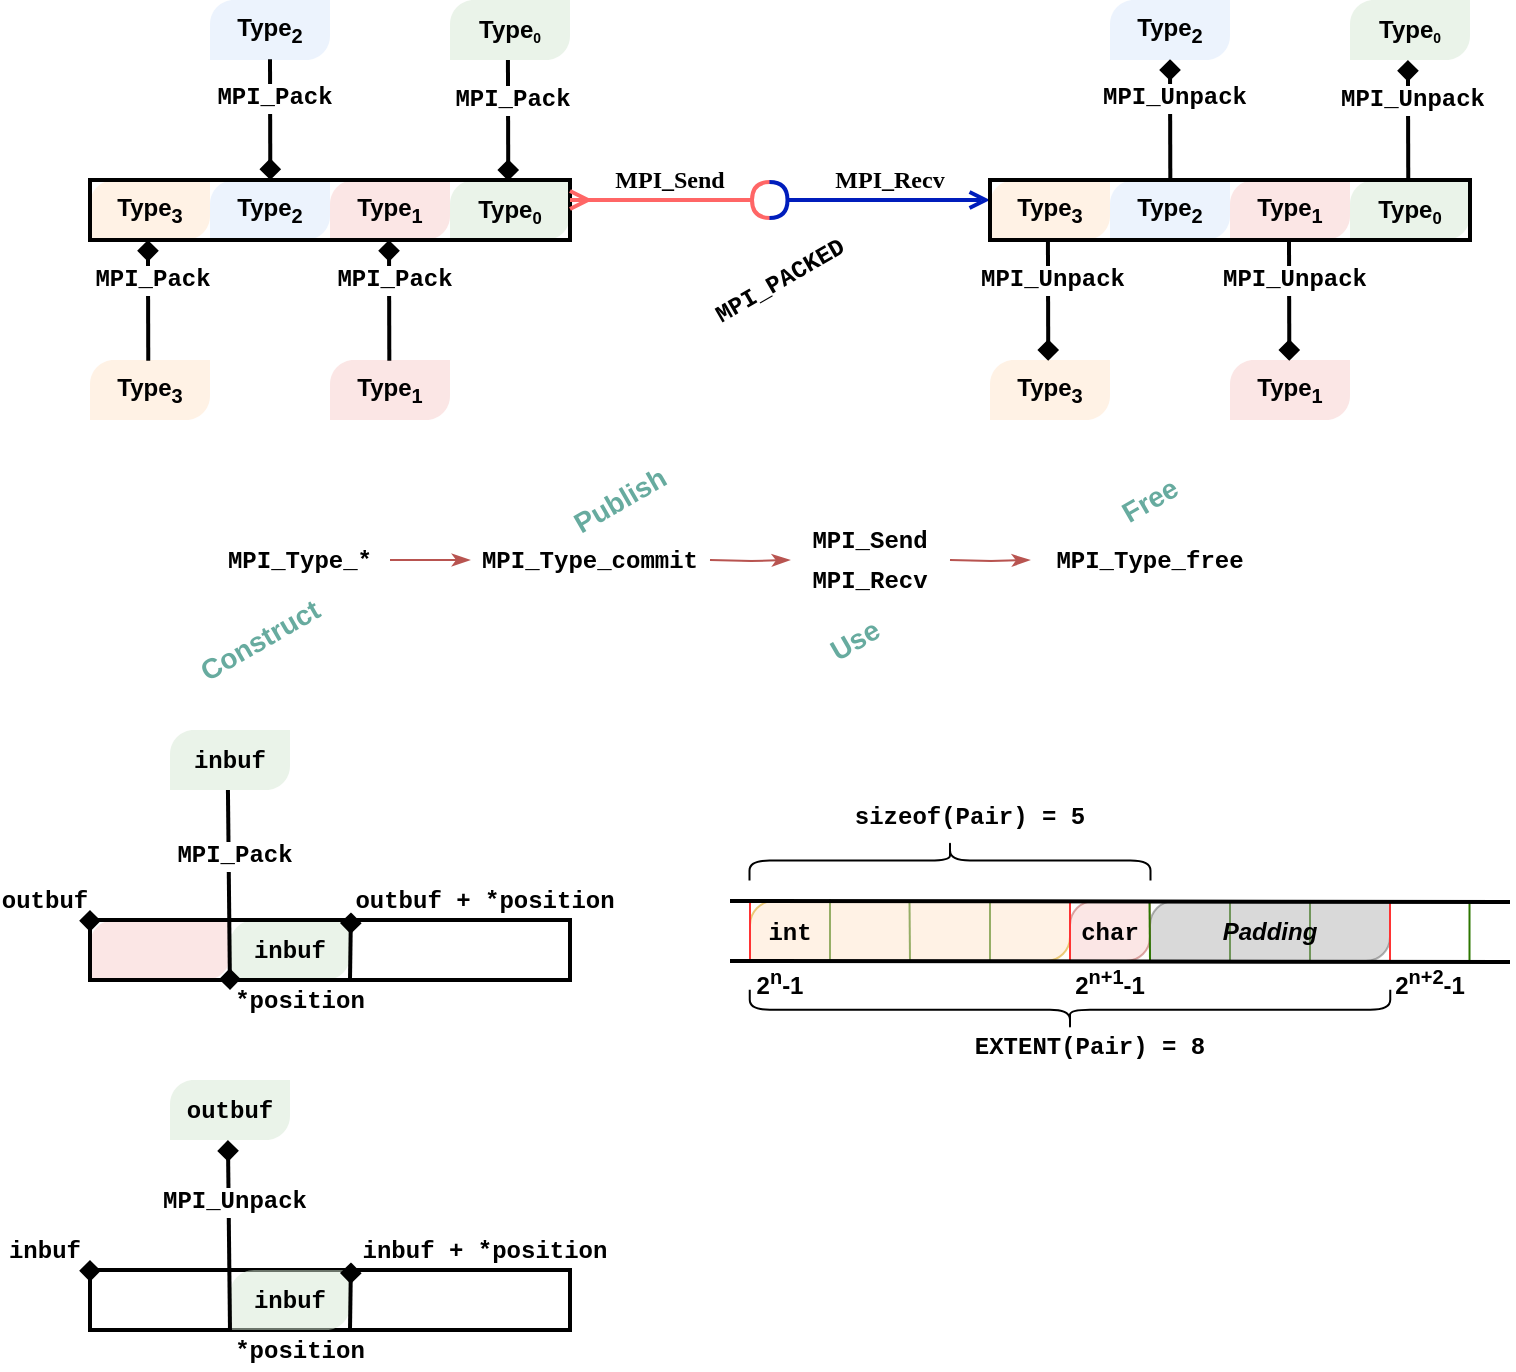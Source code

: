 <mxfile version="13.10.4" type="github">
  <diagram id="gjByRE1EfE37MnG4Hlq-" name="derived datatypes">
    <mxGraphModel dx="543" dy="306" grid="1" gridSize="10" guides="1" tooltips="1" connect="1" arrows="1" fold="1" page="1" pageScale="1" pageWidth="850" pageHeight="1100" math="0" shadow="0">
      <root>
        <mxCell id="NAqijjQ5elvdxjjpEKF7-0" />
        <mxCell id="NAqijjQ5elvdxjjpEKF7-1" parent="NAqijjQ5elvdxjjpEKF7-0" />
        <mxCell id="-HOwmCufBXUvdhxubA4n-8" value="" style="endArrow=none;html=1;strokeColor=#2D7600;fillColor=#60a917;" edge="1" parent="NAqijjQ5elvdxjjpEKF7-1">
          <mxGeometry width="50" height="50" relative="1" as="geometry">
            <mxPoint x="690" y="480.5" as="sourcePoint" />
            <mxPoint x="690" y="510.5" as="targetPoint" />
          </mxGeometry>
        </mxCell>
        <mxCell id="-HOwmCufBXUvdhxubA4n-28" value="" style="endArrow=none;html=1;strokeColor=#2D7600;fillColor=#60a917;" edge="1" parent="NAqijjQ5elvdxjjpEKF7-1">
          <mxGeometry width="50" height="50" relative="1" as="geometry">
            <mxPoint x="650" y="480.5" as="sourcePoint" />
            <mxPoint x="650" y="510.5" as="targetPoint" />
          </mxGeometry>
        </mxCell>
        <mxCell id="-HOwmCufBXUvdhxubA4n-29" value="" style="verticalLabelPosition=bottom;verticalAlign=top;html=1;shape=mxgraph.basic.diag_round_rect;dx=6;shadow=0;opacity=50;fontFamily=Helvetica;strokeColor=#666666;fontColor=#333333;fillColor=#B3B3B3;" vertex="1" parent="NAqijjQ5elvdxjjpEKF7-1">
          <mxGeometry x="610" y="480.5" width="120" height="30" as="geometry" />
        </mxCell>
        <mxCell id="-HOwmCufBXUvdhxubA4n-3" value="" style="endArrow=none;html=1;strokeColor=#2D7600;fillColor=#60a917;" edge="1" parent="NAqijjQ5elvdxjjpEKF7-1">
          <mxGeometry width="50" height="50" relative="1" as="geometry">
            <mxPoint x="530" y="480.5" as="sourcePoint" />
            <mxPoint x="530" y="510.5" as="targetPoint" />
          </mxGeometry>
        </mxCell>
        <mxCell id="-HOwmCufBXUvdhxubA4n-4" value="" style="endArrow=none;html=1;strokeColor=#2D7600;fillColor=#60a917;" edge="1" parent="NAqijjQ5elvdxjjpEKF7-1">
          <mxGeometry width="50" height="50" relative="1" as="geometry">
            <mxPoint x="489.75" y="480.5" as="sourcePoint" />
            <mxPoint x="490" y="510.5" as="targetPoint" />
          </mxGeometry>
        </mxCell>
        <mxCell id="-HOwmCufBXUvdhxubA4n-5" value="" style="endArrow=none;html=1;strokeColor=#2D7600;fillColor=#60a917;" edge="1" parent="NAqijjQ5elvdxjjpEKF7-1">
          <mxGeometry width="50" height="50" relative="1" as="geometry">
            <mxPoint x="450" y="479.7" as="sourcePoint" />
            <mxPoint x="450" y="511.5" as="targetPoint" />
          </mxGeometry>
        </mxCell>
        <mxCell id="-HOwmCufBXUvdhxubA4n-17" value="" style="verticalLabelPosition=bottom;verticalAlign=top;html=1;shape=mxgraph.basic.diag_round_rect;dx=6;shadow=0;fillColor=#f8cecc;opacity=50;fontFamily=Helvetica;strokeColor=#b85450;" vertex="1" parent="NAqijjQ5elvdxjjpEKF7-1">
          <mxGeometry x="570" y="480.5" width="40" height="30" as="geometry" />
        </mxCell>
        <mxCell id="-HOwmCufBXUvdhxubA4n-16" value="" style="verticalLabelPosition=bottom;verticalAlign=top;html=1;shape=mxgraph.basic.diag_round_rect;dx=6;shadow=0;fillColor=#ffe6cc;opacity=50;fontFamily=Helvetica;strokeColor=#d79b00;" vertex="1" parent="NAqijjQ5elvdxjjpEKF7-1">
          <mxGeometry x="410" y="480.5" width="160" height="30" as="geometry" />
        </mxCell>
        <mxCell id="Xs97He_0VqaD7Sggwqv4-59" value="" style="rounded=0;whiteSpace=wrap;html=1;strokeWidth=2;fillColor=none;" parent="NAqijjQ5elvdxjjpEKF7-1" vertex="1">
          <mxGeometry x="80" y="665" width="240" height="30" as="geometry" />
        </mxCell>
        <mxCell id="Xs97He_0VqaD7Sggwqv4-31" value="" style="verticalLabelPosition=bottom;verticalAlign=top;html=1;shape=mxgraph.basic.diag_round_rect;dx=6;shadow=0;fillColor=#d5e8d4;opacity=50;fontFamily=Helvetica;strokeColor=none;" parent="NAqijjQ5elvdxjjpEKF7-1" vertex="1">
          <mxGeometry x="120" y="395" width="60" height="30" as="geometry" />
        </mxCell>
        <mxCell id="NxpEf4nczRuJSQAmUXDb-0" value="" style="verticalLabelPosition=bottom;verticalAlign=top;html=1;shape=mxgraph.basic.diag_round_rect;dx=6;shadow=0;fillColor=#FFE6CC;opacity=50;fontFamily=Helvetica;strokeColor=none;" parent="NAqijjQ5elvdxjjpEKF7-1" vertex="1">
          <mxGeometry x="80" y="120" width="60" height="30" as="geometry" />
        </mxCell>
        <mxCell id="NxpEf4nczRuJSQAmUXDb-1" value="&lt;b&gt;Type&lt;sub&gt;3&lt;/sub&gt;&lt;/b&gt;" style="text;html=1;strokeColor=none;fillColor=none;align=center;verticalAlign=middle;whiteSpace=wrap;rounded=0;opacity=30;" parent="NAqijjQ5elvdxjjpEKF7-1" vertex="1">
          <mxGeometry x="90" y="125" width="40" height="20" as="geometry" />
        </mxCell>
        <mxCell id="NxpEf4nczRuJSQAmUXDb-2" value="&lt;font face=&quot;Courier New&quot; size=&quot;1&quot;&gt;&lt;b style=&quot;font-size: 12px&quot;&gt;MPI_PACKED&lt;/b&gt;&lt;/font&gt;" style="text;html=1;strokeColor=none;fillColor=none;align=center;verticalAlign=middle;whiteSpace=wrap;rounded=0;opacity=30;rotation=-30;" parent="NAqijjQ5elvdxjjpEKF7-1" vertex="1">
          <mxGeometry x="365" y="160" width="120" height="20" as="geometry" />
        </mxCell>
        <mxCell id="NxpEf4nczRuJSQAmUXDb-7" value="" style="verticalLabelPosition=bottom;verticalAlign=top;html=1;shape=mxgraph.basic.diag_round_rect;dx=6;shadow=0;fillColor=#dae8fc;opacity=50;fontFamily=Helvetica;strokeColor=none;" parent="NAqijjQ5elvdxjjpEKF7-1" vertex="1">
          <mxGeometry x="140" y="120" width="60" height="30" as="geometry" />
        </mxCell>
        <mxCell id="NxpEf4nczRuJSQAmUXDb-8" value="&lt;b&gt;Type&lt;sub&gt;2&lt;/sub&gt;&lt;/b&gt;" style="text;html=1;strokeColor=none;fillColor=none;align=center;verticalAlign=middle;whiteSpace=wrap;rounded=0;opacity=30;" parent="NAqijjQ5elvdxjjpEKF7-1" vertex="1">
          <mxGeometry x="150" y="125" width="40" height="20" as="geometry" />
        </mxCell>
        <mxCell id="NxpEf4nczRuJSQAmUXDb-10" value="" style="verticalLabelPosition=bottom;verticalAlign=top;html=1;shape=mxgraph.basic.diag_round_rect;dx=6;shadow=0;fillColor=#f8cecc;opacity=50;fontFamily=Helvetica;strokeColor=none;" parent="NAqijjQ5elvdxjjpEKF7-1" vertex="1">
          <mxGeometry x="200" y="120" width="60" height="30" as="geometry" />
        </mxCell>
        <mxCell id="NxpEf4nczRuJSQAmUXDb-11" value="&lt;b&gt;Type&lt;sub&gt;1&lt;/sub&gt;&lt;/b&gt;" style="text;html=1;strokeColor=none;fillColor=none;align=center;verticalAlign=middle;whiteSpace=wrap;rounded=0;opacity=30;" parent="NAqijjQ5elvdxjjpEKF7-1" vertex="1">
          <mxGeometry x="210" y="125" width="40" height="20" as="geometry" />
        </mxCell>
        <mxCell id="NxpEf4nczRuJSQAmUXDb-12" value="" style="verticalLabelPosition=bottom;verticalAlign=top;html=1;shape=mxgraph.basic.diag_round_rect;dx=6;shadow=0;fillColor=#d5e8d4;opacity=50;fontFamily=Helvetica;strokeColor=none;" parent="NAqijjQ5elvdxjjpEKF7-1" vertex="1">
          <mxGeometry x="260" y="120" width="60" height="30" as="geometry" />
        </mxCell>
        <mxCell id="NxpEf4nczRuJSQAmUXDb-13" value="&lt;b&gt;Type&lt;span style=&quot;font-size: 10px&quot;&gt;&lt;sub&gt;0&lt;/sub&gt;&lt;/span&gt;&lt;/b&gt;" style="text;html=1;strokeColor=none;fillColor=none;align=center;verticalAlign=middle;whiteSpace=wrap;rounded=0;opacity=30;" parent="NAqijjQ5elvdxjjpEKF7-1" vertex="1">
          <mxGeometry x="270" y="125" width="40" height="20" as="geometry" />
        </mxCell>
        <mxCell id="NxpEf4nczRuJSQAmUXDb-14" value="" style="rounded=0;whiteSpace=wrap;html=1;strokeWidth=2;fillColor=none;" parent="NAqijjQ5elvdxjjpEKF7-1" vertex="1">
          <mxGeometry x="80" y="120" width="240" height="30" as="geometry" />
        </mxCell>
        <mxCell id="Q3RBACHrQiSrKgZn6o-M-2" value="&lt;font face=&quot;Fira Code&quot; data-font-src=&quot;https://fonts.googleapis.com/css?family=Fira+Code&quot;&gt;&lt;b&gt;MPI_Send&lt;/b&gt;&lt;/font&gt;" style="text;html=1;strokeColor=none;fillColor=none;align=center;verticalAlign=middle;whiteSpace=wrap;rounded=0;shadow=0;fontFamily=Helvetica;opacity=50;" parent="NAqijjQ5elvdxjjpEKF7-1" vertex="1">
          <mxGeometry x="350" y="110" width="40" height="20" as="geometry" />
        </mxCell>
        <mxCell id="Q3RBACHrQiSrKgZn6o-M-3" value="&lt;font face=&quot;Fira Code&quot; data-font-src=&quot;https://fonts.googleapis.com/css?family=Fira+Code&quot;&gt;&lt;b&gt;MPI_Recv&lt;/b&gt;&lt;/font&gt;" style="text;html=1;strokeColor=none;fillColor=none;align=center;verticalAlign=middle;whiteSpace=wrap;rounded=0;shadow=0;fontFamily=Helvetica;opacity=50;" parent="NAqijjQ5elvdxjjpEKF7-1" vertex="1">
          <mxGeometry x="460" y="110" width="40" height="20" as="geometry" />
        </mxCell>
        <mxCell id="Q3RBACHrQiSrKgZn6o-M-4" value="" style="endArrow=halfCircle;html=1;strokeWidth=2;startArrow=ERmany;startFill=0;endFill=0;fillColor=#f8cecc;strokeColor=#FF6666;" parent="NAqijjQ5elvdxjjpEKF7-1" edge="1">
          <mxGeometry width="50" height="50" relative="1" as="geometry">
            <mxPoint x="320" y="130" as="sourcePoint" />
            <mxPoint x="420" y="130" as="targetPoint" />
          </mxGeometry>
        </mxCell>
        <mxCell id="Q3RBACHrQiSrKgZn6o-M-5" value="" style="endArrow=open;html=1;strokeWidth=2;startArrow=halfCircle;startFill=0;endFill=0;strokeColor=#001DBC;" parent="NAqijjQ5elvdxjjpEKF7-1" edge="1">
          <mxGeometry width="50" height="50" relative="1" as="geometry">
            <mxPoint x="419.75" y="130" as="sourcePoint" />
            <mxPoint x="530" y="130" as="targetPoint" />
          </mxGeometry>
        </mxCell>
        <mxCell id="iE9Ra6EDaUZnnQYUuiCz-23" value="" style="verticalLabelPosition=bottom;verticalAlign=top;html=1;shape=mxgraph.basic.diag_round_rect;dx=6;shadow=0;fillColor=#FFE6CC;opacity=50;fontFamily=Helvetica;strokeColor=none;" parent="NAqijjQ5elvdxjjpEKF7-1" vertex="1">
          <mxGeometry x="80" y="210" width="60" height="30" as="geometry" />
        </mxCell>
        <mxCell id="iE9Ra6EDaUZnnQYUuiCz-24" value="&lt;b&gt;Type&lt;sub&gt;3&lt;/sub&gt;&lt;/b&gt;" style="text;html=1;strokeColor=none;fillColor=none;align=center;verticalAlign=middle;whiteSpace=wrap;rounded=0;opacity=30;" parent="NAqijjQ5elvdxjjpEKF7-1" vertex="1">
          <mxGeometry x="90" y="215" width="40" height="20" as="geometry" />
        </mxCell>
        <mxCell id="iE9Ra6EDaUZnnQYUuiCz-26" value="" style="verticalLabelPosition=bottom;verticalAlign=top;html=1;shape=mxgraph.basic.diag_round_rect;dx=6;shadow=0;fillColor=#dae8fc;opacity=50;fontFamily=Helvetica;strokeColor=none;" parent="NAqijjQ5elvdxjjpEKF7-1" vertex="1">
          <mxGeometry x="140" y="30" width="60" height="30" as="geometry" />
        </mxCell>
        <mxCell id="iE9Ra6EDaUZnnQYUuiCz-27" value="&lt;b&gt;Type&lt;sub&gt;2&lt;/sub&gt;&lt;/b&gt;" style="text;html=1;strokeColor=none;fillColor=none;align=center;verticalAlign=middle;whiteSpace=wrap;rounded=0;opacity=30;" parent="NAqijjQ5elvdxjjpEKF7-1" vertex="1">
          <mxGeometry x="150" y="35" width="40" height="20" as="geometry" />
        </mxCell>
        <mxCell id="iE9Ra6EDaUZnnQYUuiCz-28" value="" style="verticalLabelPosition=bottom;verticalAlign=top;html=1;shape=mxgraph.basic.diag_round_rect;dx=6;shadow=0;fillColor=#f8cecc;opacity=50;fontFamily=Helvetica;strokeColor=none;" parent="NAqijjQ5elvdxjjpEKF7-1" vertex="1">
          <mxGeometry x="200" y="210" width="60" height="30" as="geometry" />
        </mxCell>
        <mxCell id="iE9Ra6EDaUZnnQYUuiCz-29" value="&lt;b&gt;Type&lt;sub&gt;1&lt;/sub&gt;&lt;/b&gt;" style="text;html=1;strokeColor=none;fillColor=none;align=center;verticalAlign=middle;whiteSpace=wrap;rounded=0;opacity=30;" parent="NAqijjQ5elvdxjjpEKF7-1" vertex="1">
          <mxGeometry x="210" y="215" width="40" height="20" as="geometry" />
        </mxCell>
        <mxCell id="iE9Ra6EDaUZnnQYUuiCz-30" value="" style="verticalLabelPosition=bottom;verticalAlign=top;html=1;shape=mxgraph.basic.diag_round_rect;dx=6;shadow=0;fillColor=#d5e8d4;opacity=50;fontFamily=Helvetica;strokeColor=none;" parent="NAqijjQ5elvdxjjpEKF7-1" vertex="1">
          <mxGeometry x="260" y="30" width="60" height="30" as="geometry" />
        </mxCell>
        <mxCell id="iE9Ra6EDaUZnnQYUuiCz-31" value="&lt;b&gt;Type&lt;span style=&quot;font-size: 8.333px&quot;&gt;&lt;sub&gt;0&lt;/sub&gt;&lt;/span&gt;&lt;/b&gt;" style="text;html=1;strokeColor=none;fillColor=none;align=center;verticalAlign=middle;whiteSpace=wrap;rounded=0;opacity=30;" parent="NAqijjQ5elvdxjjpEKF7-1" vertex="1">
          <mxGeometry x="270" y="35" width="40" height="20" as="geometry" />
        </mxCell>
        <mxCell id="iE9Ra6EDaUZnnQYUuiCz-34" value="" style="endArrow=diamond;html=1;strokeWidth=2;entryX=0.834;entryY=0.047;entryDx=0;entryDy=0;entryPerimeter=0;endFill=1;startArrow=none;startFill=0;" parent="NAqijjQ5elvdxjjpEKF7-1" edge="1">
          <mxGeometry width="50" height="50" relative="1" as="geometry">
            <mxPoint x="288.97" y="60" as="sourcePoint" />
            <mxPoint x="289.13" y="120.41" as="targetPoint" />
          </mxGeometry>
        </mxCell>
        <mxCell id="iE9Ra6EDaUZnnQYUuiCz-35" value="&lt;b&gt;&lt;font face=&quot;Courier New&quot; style=&quot;font-size: 12px&quot;&gt;MPI_Pack&lt;/font&gt;&lt;/b&gt;" style="edgeLabel;html=1;align=center;verticalAlign=middle;resizable=0;points=[];" parent="iE9Ra6EDaUZnnQYUuiCz-34" vertex="1" connectable="0">
          <mxGeometry x="-0.351" y="2" relative="1" as="geometry">
            <mxPoint as="offset" />
          </mxGeometry>
        </mxCell>
        <mxCell id="iE9Ra6EDaUZnnQYUuiCz-47" value="" style="endArrow=diamond;html=1;strokeWidth=2;entryX=0.834;entryY=0.047;entryDx=0;entryDy=0;entryPerimeter=0;endFill=1;" parent="NAqijjQ5elvdxjjpEKF7-1" edge="1">
          <mxGeometry width="50" height="50" relative="1" as="geometry">
            <mxPoint x="170.0" y="59.59" as="sourcePoint" />
            <mxPoint x="170.16" y="120.0" as="targetPoint" />
          </mxGeometry>
        </mxCell>
        <mxCell id="iE9Ra6EDaUZnnQYUuiCz-48" value="&lt;b&gt;&lt;font face=&quot;Courier New&quot; style=&quot;font-size: 12px&quot;&gt;MPI_Pack&lt;/font&gt;&lt;/b&gt;" style="edgeLabel;html=1;align=center;verticalAlign=middle;resizable=0;points=[];" parent="iE9Ra6EDaUZnnQYUuiCz-47" vertex="1" connectable="0">
          <mxGeometry x="-0.351" y="2" relative="1" as="geometry">
            <mxPoint as="offset" />
          </mxGeometry>
        </mxCell>
        <mxCell id="iE9Ra6EDaUZnnQYUuiCz-49" value="" style="endArrow=none;html=1;strokeWidth=2;entryX=0.834;entryY=0.047;entryDx=0;entryDy=0;entryPerimeter=0;endFill=0;startArrow=diamond;startFill=1;" parent="NAqijjQ5elvdxjjpEKF7-1" edge="1">
          <mxGeometry width="50" height="50" relative="1" as="geometry">
            <mxPoint x="108.97" y="150" as="sourcePoint" />
            <mxPoint x="109.13" y="210.41" as="targetPoint" />
          </mxGeometry>
        </mxCell>
        <mxCell id="iE9Ra6EDaUZnnQYUuiCz-50" value="&lt;b&gt;&lt;font face=&quot;Courier New&quot; style=&quot;font-size: 12px&quot;&gt;MPI_Pack&lt;/font&gt;&lt;/b&gt;" style="edgeLabel;html=1;align=center;verticalAlign=middle;resizable=0;points=[];" parent="iE9Ra6EDaUZnnQYUuiCz-49" vertex="1" connectable="0">
          <mxGeometry x="-0.351" y="2" relative="1" as="geometry">
            <mxPoint as="offset" />
          </mxGeometry>
        </mxCell>
        <mxCell id="iE9Ra6EDaUZnnQYUuiCz-51" value="" style="endArrow=none;html=1;strokeWidth=2;entryX=0.834;entryY=0.047;entryDx=0;entryDy=0;entryPerimeter=0;endFill=0;startArrow=diamond;startFill=1;" parent="NAqijjQ5elvdxjjpEKF7-1" edge="1">
          <mxGeometry width="50" height="50" relative="1" as="geometry">
            <mxPoint x="229.5" y="150" as="sourcePoint" />
            <mxPoint x="229.66" y="210.41" as="targetPoint" />
          </mxGeometry>
        </mxCell>
        <mxCell id="iE9Ra6EDaUZnnQYUuiCz-52" value="&lt;b&gt;&lt;font face=&quot;Courier New&quot; style=&quot;font-size: 12px&quot;&gt;MPI_Pack&lt;/font&gt;&lt;/b&gt;" style="edgeLabel;html=1;align=center;verticalAlign=middle;resizable=0;points=[];" parent="iE9Ra6EDaUZnnQYUuiCz-51" vertex="1" connectable="0">
          <mxGeometry x="-0.351" y="2" relative="1" as="geometry">
            <mxPoint as="offset" />
          </mxGeometry>
        </mxCell>
        <mxCell id="iE9Ra6EDaUZnnQYUuiCz-53" value="" style="verticalLabelPosition=bottom;verticalAlign=top;html=1;shape=mxgraph.basic.diag_round_rect;dx=6;shadow=0;fillColor=#FFE6CC;opacity=50;fontFamily=Helvetica;strokeColor=none;" parent="NAqijjQ5elvdxjjpEKF7-1" vertex="1">
          <mxGeometry x="530" y="120" width="60" height="30" as="geometry" />
        </mxCell>
        <mxCell id="iE9Ra6EDaUZnnQYUuiCz-54" value="&lt;b&gt;Type&lt;sub&gt;3&lt;/sub&gt;&lt;/b&gt;" style="text;html=1;strokeColor=none;fillColor=none;align=center;verticalAlign=middle;whiteSpace=wrap;rounded=0;opacity=30;" parent="NAqijjQ5elvdxjjpEKF7-1" vertex="1">
          <mxGeometry x="540" y="125" width="40" height="20" as="geometry" />
        </mxCell>
        <mxCell id="iE9Ra6EDaUZnnQYUuiCz-55" value="" style="verticalLabelPosition=bottom;verticalAlign=top;html=1;shape=mxgraph.basic.diag_round_rect;dx=6;shadow=0;fillColor=#dae8fc;opacity=50;fontFamily=Helvetica;strokeColor=none;" parent="NAqijjQ5elvdxjjpEKF7-1" vertex="1">
          <mxGeometry x="590" y="120" width="60" height="30" as="geometry" />
        </mxCell>
        <mxCell id="iE9Ra6EDaUZnnQYUuiCz-56" value="&lt;b&gt;Type&lt;sub&gt;2&lt;/sub&gt;&lt;/b&gt;" style="text;html=1;strokeColor=none;fillColor=none;align=center;verticalAlign=middle;whiteSpace=wrap;rounded=0;opacity=30;" parent="NAqijjQ5elvdxjjpEKF7-1" vertex="1">
          <mxGeometry x="600" y="125" width="40" height="20" as="geometry" />
        </mxCell>
        <mxCell id="iE9Ra6EDaUZnnQYUuiCz-57" value="" style="verticalLabelPosition=bottom;verticalAlign=top;html=1;shape=mxgraph.basic.diag_round_rect;dx=6;shadow=0;fillColor=#f8cecc;opacity=50;fontFamily=Helvetica;strokeColor=none;" parent="NAqijjQ5elvdxjjpEKF7-1" vertex="1">
          <mxGeometry x="650" y="120" width="60" height="30" as="geometry" />
        </mxCell>
        <mxCell id="iE9Ra6EDaUZnnQYUuiCz-58" value="&lt;b&gt;Type&lt;sub&gt;1&lt;/sub&gt;&lt;/b&gt;" style="text;html=1;strokeColor=none;fillColor=none;align=center;verticalAlign=middle;whiteSpace=wrap;rounded=0;opacity=30;" parent="NAqijjQ5elvdxjjpEKF7-1" vertex="1">
          <mxGeometry x="660" y="125" width="40" height="20" as="geometry" />
        </mxCell>
        <mxCell id="iE9Ra6EDaUZnnQYUuiCz-59" value="" style="verticalLabelPosition=bottom;verticalAlign=top;html=1;shape=mxgraph.basic.diag_round_rect;dx=6;shadow=0;fillColor=#d5e8d4;opacity=50;fontFamily=Helvetica;strokeColor=none;" parent="NAqijjQ5elvdxjjpEKF7-1" vertex="1">
          <mxGeometry x="710" y="120" width="60" height="30" as="geometry" />
        </mxCell>
        <mxCell id="iE9Ra6EDaUZnnQYUuiCz-60" value="&lt;b&gt;Type&lt;span style=&quot;font-size: 10px&quot;&gt;&lt;sub&gt;0&lt;/sub&gt;&lt;/span&gt;&lt;/b&gt;" style="text;html=1;strokeColor=none;fillColor=none;align=center;verticalAlign=middle;whiteSpace=wrap;rounded=0;opacity=30;" parent="NAqijjQ5elvdxjjpEKF7-1" vertex="1">
          <mxGeometry x="720" y="125" width="40" height="20" as="geometry" />
        </mxCell>
        <mxCell id="iE9Ra6EDaUZnnQYUuiCz-61" value="" style="rounded=0;whiteSpace=wrap;html=1;strokeWidth=2;fillColor=none;" parent="NAqijjQ5elvdxjjpEKF7-1" vertex="1">
          <mxGeometry x="530" y="120" width="240" height="30" as="geometry" />
        </mxCell>
        <mxCell id="iE9Ra6EDaUZnnQYUuiCz-62" value="" style="verticalLabelPosition=bottom;verticalAlign=top;html=1;shape=mxgraph.basic.diag_round_rect;dx=6;shadow=0;fillColor=#FFE6CC;opacity=50;fontFamily=Helvetica;strokeColor=none;" parent="NAqijjQ5elvdxjjpEKF7-1" vertex="1">
          <mxGeometry x="530" y="210" width="60" height="30" as="geometry" />
        </mxCell>
        <mxCell id="iE9Ra6EDaUZnnQYUuiCz-63" value="&lt;b&gt;Type&lt;sub&gt;3&lt;/sub&gt;&lt;/b&gt;" style="text;html=1;strokeColor=none;fillColor=none;align=center;verticalAlign=middle;whiteSpace=wrap;rounded=0;opacity=30;" parent="NAqijjQ5elvdxjjpEKF7-1" vertex="1">
          <mxGeometry x="540" y="215" width="40" height="20" as="geometry" />
        </mxCell>
        <mxCell id="iE9Ra6EDaUZnnQYUuiCz-64" value="" style="verticalLabelPosition=bottom;verticalAlign=top;html=1;shape=mxgraph.basic.diag_round_rect;dx=6;shadow=0;fillColor=#dae8fc;opacity=50;fontFamily=Helvetica;strokeColor=none;" parent="NAqijjQ5elvdxjjpEKF7-1" vertex="1">
          <mxGeometry x="590" y="30" width="60" height="30" as="geometry" />
        </mxCell>
        <mxCell id="iE9Ra6EDaUZnnQYUuiCz-65" value="&lt;b&gt;Type&lt;sub&gt;2&lt;/sub&gt;&lt;/b&gt;" style="text;html=1;strokeColor=none;fillColor=none;align=center;verticalAlign=middle;whiteSpace=wrap;rounded=0;opacity=30;" parent="NAqijjQ5elvdxjjpEKF7-1" vertex="1">
          <mxGeometry x="600" y="35" width="40" height="20" as="geometry" />
        </mxCell>
        <mxCell id="iE9Ra6EDaUZnnQYUuiCz-66" value="" style="verticalLabelPosition=bottom;verticalAlign=top;html=1;shape=mxgraph.basic.diag_round_rect;dx=6;shadow=0;fillColor=#f8cecc;opacity=50;fontFamily=Helvetica;strokeColor=none;" parent="NAqijjQ5elvdxjjpEKF7-1" vertex="1">
          <mxGeometry x="650" y="210" width="60" height="30" as="geometry" />
        </mxCell>
        <mxCell id="iE9Ra6EDaUZnnQYUuiCz-67" value="&lt;b&gt;Type&lt;sub&gt;1&lt;/sub&gt;&lt;/b&gt;" style="text;html=1;strokeColor=none;fillColor=none;align=center;verticalAlign=middle;whiteSpace=wrap;rounded=0;opacity=30;" parent="NAqijjQ5elvdxjjpEKF7-1" vertex="1">
          <mxGeometry x="660" y="215" width="40" height="20" as="geometry" />
        </mxCell>
        <mxCell id="iE9Ra6EDaUZnnQYUuiCz-68" value="" style="verticalLabelPosition=bottom;verticalAlign=top;html=1;shape=mxgraph.basic.diag_round_rect;dx=6;shadow=0;fillColor=#d5e8d4;opacity=50;fontFamily=Helvetica;strokeColor=none;" parent="NAqijjQ5elvdxjjpEKF7-1" vertex="1">
          <mxGeometry x="710" y="30" width="60" height="30" as="geometry" />
        </mxCell>
        <mxCell id="iE9Ra6EDaUZnnQYUuiCz-69" value="&lt;b&gt;Type&lt;span style=&quot;font-size: 8.333px&quot;&gt;&lt;sub&gt;0&lt;/sub&gt;&lt;/span&gt;&lt;/b&gt;" style="text;html=1;strokeColor=none;fillColor=none;align=center;verticalAlign=middle;whiteSpace=wrap;rounded=0;opacity=30;" parent="NAqijjQ5elvdxjjpEKF7-1" vertex="1">
          <mxGeometry x="720" y="35" width="40" height="20" as="geometry" />
        </mxCell>
        <mxCell id="iE9Ra6EDaUZnnQYUuiCz-70" value="" style="endArrow=none;html=1;strokeWidth=2;entryX=0.834;entryY=0.047;entryDx=0;entryDy=0;entryPerimeter=0;endFill=0;startArrow=diamond;startFill=1;" parent="NAqijjQ5elvdxjjpEKF7-1" edge="1">
          <mxGeometry width="50" height="50" relative="1" as="geometry">
            <mxPoint x="738.97" y="60" as="sourcePoint" />
            <mxPoint x="739.13" y="120.41" as="targetPoint" />
          </mxGeometry>
        </mxCell>
        <mxCell id="iE9Ra6EDaUZnnQYUuiCz-71" value="&lt;b&gt;&lt;font face=&quot;Courier New&quot; style=&quot;font-size: 12px&quot;&gt;MPI_Unpack&lt;/font&gt;&lt;/b&gt;" style="edgeLabel;html=1;align=center;verticalAlign=middle;resizable=0;points=[];" parent="iE9Ra6EDaUZnnQYUuiCz-70" vertex="1" connectable="0">
          <mxGeometry x="-0.351" y="2" relative="1" as="geometry">
            <mxPoint as="offset" />
          </mxGeometry>
        </mxCell>
        <mxCell id="iE9Ra6EDaUZnnQYUuiCz-72" value="" style="endArrow=none;html=1;strokeWidth=2;entryX=0.834;entryY=0.047;entryDx=0;entryDy=0;entryPerimeter=0;endFill=0;startArrow=diamond;startFill=1;" parent="NAqijjQ5elvdxjjpEKF7-1" edge="1">
          <mxGeometry width="50" height="50" relative="1" as="geometry">
            <mxPoint x="620" y="59.59" as="sourcePoint" />
            <mxPoint x="620.16" y="120" as="targetPoint" />
          </mxGeometry>
        </mxCell>
        <mxCell id="iE9Ra6EDaUZnnQYUuiCz-73" value="&lt;b&gt;&lt;font face=&quot;Courier New&quot; style=&quot;font-size: 12px&quot;&gt;MPI_Unpack&lt;/font&gt;&lt;/b&gt;" style="edgeLabel;html=1;align=center;verticalAlign=middle;resizable=0;points=[];" parent="iE9Ra6EDaUZnnQYUuiCz-72" vertex="1" connectable="0">
          <mxGeometry x="-0.351" y="2" relative="1" as="geometry">
            <mxPoint as="offset" />
          </mxGeometry>
        </mxCell>
        <mxCell id="iE9Ra6EDaUZnnQYUuiCz-74" value="" style="endArrow=diamond;html=1;strokeWidth=2;entryX=0.834;entryY=0.047;entryDx=0;entryDy=0;entryPerimeter=0;endFill=1;startArrow=none;startFill=0;" parent="NAqijjQ5elvdxjjpEKF7-1" edge="1">
          <mxGeometry width="50" height="50" relative="1" as="geometry">
            <mxPoint x="558.97" y="150" as="sourcePoint" />
            <mxPoint x="559.13" y="210.41" as="targetPoint" />
          </mxGeometry>
        </mxCell>
        <mxCell id="iE9Ra6EDaUZnnQYUuiCz-75" value="&lt;b&gt;&lt;font face=&quot;Courier New&quot; style=&quot;font-size: 12px&quot;&gt;MPI_Unpack&lt;/font&gt;&lt;/b&gt;" style="edgeLabel;html=1;align=center;verticalAlign=middle;resizable=0;points=[];" parent="iE9Ra6EDaUZnnQYUuiCz-74" vertex="1" connectable="0">
          <mxGeometry x="-0.351" y="2" relative="1" as="geometry">
            <mxPoint as="offset" />
          </mxGeometry>
        </mxCell>
        <mxCell id="iE9Ra6EDaUZnnQYUuiCz-76" value="" style="endArrow=diamond;html=1;strokeWidth=2;entryX=0.834;entryY=0.047;entryDx=0;entryDy=0;entryPerimeter=0;endFill=1;startArrow=none;startFill=0;" parent="NAqijjQ5elvdxjjpEKF7-1" edge="1">
          <mxGeometry width="50" height="50" relative="1" as="geometry">
            <mxPoint x="679.5" y="150" as="sourcePoint" />
            <mxPoint x="679.66" y="210.41" as="targetPoint" />
          </mxGeometry>
        </mxCell>
        <mxCell id="iE9Ra6EDaUZnnQYUuiCz-77" value="&lt;b&gt;&lt;font face=&quot;Courier New&quot; style=&quot;font-size: 12px&quot;&gt;MPI_Unpack&lt;/font&gt;&lt;/b&gt;" style="edgeLabel;html=1;align=center;verticalAlign=middle;resizable=0;points=[];" parent="iE9Ra6EDaUZnnQYUuiCz-76" vertex="1" connectable="0">
          <mxGeometry x="-0.351" y="2" relative="1" as="geometry">
            <mxPoint as="offset" />
          </mxGeometry>
        </mxCell>
        <mxCell id="Xs97He_0VqaD7Sggwqv4-1" value="&lt;b&gt;&lt;font color=&quot;#67ab9f&quot; style=&quot;font-size: 14px&quot;&gt;Construct&lt;/font&gt;&lt;/b&gt;" style="text;html=1;align=center;verticalAlign=middle;whiteSpace=wrap;rounded=0;rotation=-30;" parent="NAqijjQ5elvdxjjpEKF7-1" vertex="1">
          <mxGeometry x="130" y="340" width="70" height="20" as="geometry" />
        </mxCell>
        <mxCell id="Xs97He_0VqaD7Sggwqv4-2" value="&lt;b&gt;&lt;font color=&quot;#67ab9f&quot; style=&quot;font-size: 14px&quot;&gt;Publish&lt;/font&gt;&lt;/b&gt;" style="text;html=1;align=center;verticalAlign=middle;whiteSpace=wrap;rounded=0;rotation=-30;" parent="NAqijjQ5elvdxjjpEKF7-1" vertex="1">
          <mxGeometry x="310" y="270" width="70" height="20" as="geometry" />
        </mxCell>
        <mxCell id="Xs97He_0VqaD7Sggwqv4-4" value="&lt;b&gt;&lt;font color=&quot;#67ab9f&quot; style=&quot;font-size: 14px&quot;&gt;Use&lt;/font&gt;&lt;/b&gt;" style="text;html=1;align=center;verticalAlign=middle;whiteSpace=wrap;rounded=0;rotation=-30;" parent="NAqijjQ5elvdxjjpEKF7-1" vertex="1">
          <mxGeometry x="440" y="340" width="45" height="20" as="geometry" />
        </mxCell>
        <mxCell id="Xs97He_0VqaD7Sggwqv4-5" value="&lt;b&gt;&lt;font color=&quot;#67ab9f&quot; style=&quot;font-size: 14px&quot;&gt;Free&lt;/font&gt;&lt;/b&gt;" style="text;html=1;align=center;verticalAlign=middle;whiteSpace=wrap;rounded=0;rotation=-30;" parent="NAqijjQ5elvdxjjpEKF7-1" vertex="1">
          <mxGeometry x="590" y="270" width="40" height="20" as="geometry" />
        </mxCell>
        <mxCell id="Xs97He_0VqaD7Sggwqv4-9" value="" style="edgeStyle=orthogonalEdgeStyle;rounded=0;orthogonalLoop=1;jettySize=auto;html=1;startArrow=none;startFill=0;endArrow=classicThin;endFill=1;strokeColor=#b85450;strokeWidth=1;fillColor=#f8cecc;" parent="NAqijjQ5elvdxjjpEKF7-1" source="Xs97He_0VqaD7Sggwqv4-6" target="Xs97He_0VqaD7Sggwqv4-8" edge="1">
          <mxGeometry relative="1" as="geometry" />
        </mxCell>
        <mxCell id="Xs97He_0VqaD7Sggwqv4-6" value="&lt;font face=&quot;Courier New&quot;&gt;&lt;b&gt;MPI_Type_*&lt;/b&gt;&lt;/font&gt;" style="text;html=1;strokeColor=none;fillColor=none;align=center;verticalAlign=middle;whiteSpace=wrap;rounded=0;" parent="NAqijjQ5elvdxjjpEKF7-1" vertex="1">
          <mxGeometry x="140" y="300" width="90" height="20" as="geometry" />
        </mxCell>
        <mxCell id="Xs97He_0VqaD7Sggwqv4-8" value="&lt;font face=&quot;Courier New&quot;&gt;&lt;b&gt;MPI_Type_commit&lt;/b&gt;&lt;/font&gt;" style="text;html=1;strokeColor=none;fillColor=none;align=center;verticalAlign=middle;whiteSpace=wrap;rounded=0;" parent="NAqijjQ5elvdxjjpEKF7-1" vertex="1">
          <mxGeometry x="270" y="300" width="120" height="20" as="geometry" />
        </mxCell>
        <mxCell id="Xs97He_0VqaD7Sggwqv4-10" value="&lt;font face=&quot;Courier New&quot;&gt;&lt;b&gt;MPI_Send&lt;/b&gt;&lt;/font&gt;" style="text;html=1;strokeColor=none;fillColor=none;align=center;verticalAlign=middle;whiteSpace=wrap;rounded=0;" parent="NAqijjQ5elvdxjjpEKF7-1" vertex="1">
          <mxGeometry x="410" y="290" width="120" height="20" as="geometry" />
        </mxCell>
        <mxCell id="Xs97He_0VqaD7Sggwqv4-11" value="&lt;font face=&quot;Courier New&quot;&gt;&lt;b&gt;MPI_Recv&lt;/b&gt;&lt;/font&gt;" style="text;html=1;strokeColor=none;fillColor=none;align=center;verticalAlign=middle;whiteSpace=wrap;rounded=0;" parent="NAqijjQ5elvdxjjpEKF7-1" vertex="1">
          <mxGeometry x="410" y="310" width="120" height="20" as="geometry" />
        </mxCell>
        <mxCell id="Xs97He_0VqaD7Sggwqv4-12" value="&lt;font face=&quot;Courier New&quot;&gt;&lt;b&gt;MPI_Type_free&lt;/b&gt;&lt;/font&gt;" style="text;html=1;strokeColor=none;fillColor=none;align=center;verticalAlign=middle;whiteSpace=wrap;rounded=0;" parent="NAqijjQ5elvdxjjpEKF7-1" vertex="1">
          <mxGeometry x="550" y="300" width="120" height="20" as="geometry" />
        </mxCell>
        <mxCell id="Xs97He_0VqaD7Sggwqv4-13" value="" style="edgeStyle=orthogonalEdgeStyle;rounded=0;orthogonalLoop=1;jettySize=auto;html=1;startArrow=none;startFill=0;endArrow=classicThin;endFill=1;strokeColor=#b85450;strokeWidth=1;fillColor=#f8cecc;" parent="NAqijjQ5elvdxjjpEKF7-1" edge="1">
          <mxGeometry relative="1" as="geometry">
            <mxPoint x="390" y="310" as="sourcePoint" />
            <mxPoint x="430" y="310" as="targetPoint" />
          </mxGeometry>
        </mxCell>
        <mxCell id="Xs97He_0VqaD7Sggwqv4-14" value="" style="edgeStyle=orthogonalEdgeStyle;rounded=0;orthogonalLoop=1;jettySize=auto;html=1;startArrow=none;startFill=0;endArrow=classicThin;endFill=1;strokeColor=#b85450;strokeWidth=1;fillColor=#f8cecc;" parent="NAqijjQ5elvdxjjpEKF7-1" edge="1">
          <mxGeometry relative="1" as="geometry">
            <mxPoint x="510" y="310" as="sourcePoint" />
            <mxPoint x="550" y="310" as="targetPoint" />
          </mxGeometry>
        </mxCell>
        <mxCell id="Xs97He_0VqaD7Sggwqv4-22" value="" style="verticalLabelPosition=bottom;verticalAlign=top;html=1;shape=mxgraph.basic.diag_round_rect;dx=6;shadow=0;fillColor=#d5e8d4;opacity=50;fontFamily=Helvetica;strokeColor=none;" parent="NAqijjQ5elvdxjjpEKF7-1" vertex="1">
          <mxGeometry x="150" y="490" width="60" height="30" as="geometry" />
        </mxCell>
        <mxCell id="Xs97He_0VqaD7Sggwqv4-23" value="&lt;b&gt;&lt;font face=&quot;Courier New&quot;&gt;inbuf&lt;/font&gt;&lt;/b&gt;" style="text;html=1;strokeColor=none;fillColor=none;align=center;verticalAlign=middle;whiteSpace=wrap;rounded=0;opacity=30;" parent="NAqijjQ5elvdxjjpEKF7-1" vertex="1">
          <mxGeometry x="160" y="495" width="40" height="20" as="geometry" />
        </mxCell>
        <mxCell id="Xs97He_0VqaD7Sggwqv4-32" value="&lt;b&gt;&lt;font face=&quot;Courier New&quot;&gt;inbuf&lt;/font&gt;&lt;/b&gt;" style="text;html=1;strokeColor=none;fillColor=none;align=center;verticalAlign=middle;whiteSpace=wrap;rounded=0;opacity=30;" parent="NAqijjQ5elvdxjjpEKF7-1" vertex="1">
          <mxGeometry x="130" y="400" width="40" height="20" as="geometry" />
        </mxCell>
        <mxCell id="Xs97He_0VqaD7Sggwqv4-41" value="&lt;font face=&quot;Courier New&quot;&gt;&lt;b&gt;outbuf&lt;/b&gt;&lt;/font&gt;" style="text;html=1;strokeColor=none;fillColor=none;align=center;verticalAlign=middle;whiteSpace=wrap;rounded=0;" parent="NAqijjQ5elvdxjjpEKF7-1" vertex="1">
          <mxGeometry x="35" y="470" width="45" height="20" as="geometry" />
        </mxCell>
        <mxCell id="Xs97He_0VqaD7Sggwqv4-42" value="&lt;font face=&quot;Courier New&quot;&gt;&lt;b&gt;*position&lt;/b&gt;&lt;/font&gt;" style="text;html=1;strokeColor=none;fillColor=none;align=center;verticalAlign=middle;whiteSpace=wrap;rounded=0;" parent="NAqijjQ5elvdxjjpEKF7-1" vertex="1">
          <mxGeometry x="150" y="520" width="70" height="20" as="geometry" />
        </mxCell>
        <mxCell id="Xs97He_0VqaD7Sggwqv4-43" value="&lt;font face=&quot;Courier New&quot;&gt;&lt;b&gt;outbuf + *position&lt;/b&gt;&lt;/font&gt;" style="text;html=1;strokeColor=none;fillColor=none;align=center;verticalAlign=middle;whiteSpace=wrap;rounded=0;" parent="NAqijjQ5elvdxjjpEKF7-1" vertex="1">
          <mxGeometry x="205" y="470" width="145" height="20" as="geometry" />
        </mxCell>
        <mxCell id="Xs97He_0VqaD7Sggwqv4-45" value="" style="endArrow=diamond;html=1;strokeColor=#000000;strokeWidth=2;endFill=1;exitX=0;exitY=1;exitDx=0;exitDy=0;entryX=1;entryY=0.75;entryDx=0;entryDy=0;" parent="NAqijjQ5elvdxjjpEKF7-1" source="Xs97He_0VqaD7Sggwqv4-24" target="Xs97He_0VqaD7Sggwqv4-41" edge="1">
          <mxGeometry width="50" height="50" relative="1" as="geometry">
            <mxPoint x="80" y="465" as="sourcePoint" />
            <mxPoint x="80" y="495" as="targetPoint" />
          </mxGeometry>
        </mxCell>
        <mxCell id="Xs97He_0VqaD7Sggwqv4-47" value="" style="endArrow=diamond;html=1;strokeColor=#000000;strokeWidth=2;endFill=1;entryX=0.377;entryY=-0.127;entryDx=0;entryDy=0;entryPerimeter=0;" parent="NAqijjQ5elvdxjjpEKF7-1" edge="1">
          <mxGeometry width="50" height="50" relative="1" as="geometry">
            <mxPoint x="210" y="520" as="sourcePoint" />
            <mxPoint x="210.48" y="486.19" as="targetPoint" />
          </mxGeometry>
        </mxCell>
        <mxCell id="Xs97He_0VqaD7Sggwqv4-48" value="" style="verticalLabelPosition=bottom;verticalAlign=top;html=1;shape=mxgraph.basic.diag_round_rect;dx=6;shadow=0;fillColor=#f8cecc;opacity=50;fontFamily=Helvetica;strokeColor=none;" parent="NAqijjQ5elvdxjjpEKF7-1" vertex="1">
          <mxGeometry x="80" y="490" width="70" height="30" as="geometry" />
        </mxCell>
        <mxCell id="Xs97He_0VqaD7Sggwqv4-24" value="" style="rounded=0;whiteSpace=wrap;html=1;strokeWidth=2;fillColor=none;" parent="NAqijjQ5elvdxjjpEKF7-1" vertex="1">
          <mxGeometry x="80" y="490" width="240" height="30" as="geometry" />
        </mxCell>
        <mxCell id="Xs97He_0VqaD7Sggwqv4-33" value="" style="endArrow=diamond;html=1;strokeWidth=2;entryX=0;entryY=0.25;entryDx=0;entryDy=0;endFill=1;startArrow=none;startFill=0;" parent="NAqijjQ5elvdxjjpEKF7-1" target="Xs97He_0VqaD7Sggwqv4-42" edge="1">
          <mxGeometry width="50" height="50" relative="1" as="geometry">
            <mxPoint x="148.97" y="425" as="sourcePoint" />
            <mxPoint x="149.13" y="485.41" as="targetPoint" />
          </mxGeometry>
        </mxCell>
        <mxCell id="Xs97He_0VqaD7Sggwqv4-34" value="&lt;b&gt;&lt;font face=&quot;Courier New&quot; style=&quot;font-size: 12px&quot;&gt;MPI_Pack&lt;/font&gt;&lt;/b&gt;" style="edgeLabel;html=1;align=center;verticalAlign=middle;resizable=0;points=[];" parent="Xs97He_0VqaD7Sggwqv4-33" vertex="1" connectable="0">
          <mxGeometry x="-0.351" y="2" relative="1" as="geometry">
            <mxPoint as="offset" />
          </mxGeometry>
        </mxCell>
        <mxCell id="Xs97He_0VqaD7Sggwqv4-49" value="" style="verticalLabelPosition=bottom;verticalAlign=top;html=1;shape=mxgraph.basic.diag_round_rect;dx=6;shadow=0;fillColor=#d5e8d4;opacity=50;fontFamily=Helvetica;strokeColor=none;" parent="NAqijjQ5elvdxjjpEKF7-1" vertex="1">
          <mxGeometry x="120" y="570" width="60" height="30" as="geometry" />
        </mxCell>
        <mxCell id="Xs97He_0VqaD7Sggwqv4-50" value="" style="verticalLabelPosition=bottom;verticalAlign=top;html=1;shape=mxgraph.basic.diag_round_rect;dx=6;shadow=0;fillColor=#d5e8d4;opacity=50;fontFamily=Helvetica;strokeColor=none;" parent="NAqijjQ5elvdxjjpEKF7-1" vertex="1">
          <mxGeometry x="150" y="665" width="60" height="30" as="geometry" />
        </mxCell>
        <mxCell id="Xs97He_0VqaD7Sggwqv4-51" value="&lt;b&gt;&lt;font face=&quot;Courier New&quot;&gt;inbuf&lt;/font&gt;&lt;/b&gt;" style="text;html=1;strokeColor=none;fillColor=none;align=center;verticalAlign=middle;whiteSpace=wrap;rounded=0;opacity=30;" parent="NAqijjQ5elvdxjjpEKF7-1" vertex="1">
          <mxGeometry x="160" y="670" width="40" height="20" as="geometry" />
        </mxCell>
        <mxCell id="Xs97He_0VqaD7Sggwqv4-52" value="&lt;b&gt;&lt;font face=&quot;Courier New&quot;&gt;outbuf&lt;/font&gt;&lt;/b&gt;" style="text;html=1;strokeColor=none;fillColor=none;align=center;verticalAlign=middle;whiteSpace=wrap;rounded=0;opacity=30;" parent="NAqijjQ5elvdxjjpEKF7-1" vertex="1">
          <mxGeometry x="130" y="575" width="40" height="20" as="geometry" />
        </mxCell>
        <mxCell id="Xs97He_0VqaD7Sggwqv4-53" value="&lt;font face=&quot;Courier New&quot;&gt;&lt;b&gt;inbuf&lt;/b&gt;&lt;/font&gt;" style="text;html=1;strokeColor=none;fillColor=none;align=center;verticalAlign=middle;whiteSpace=wrap;rounded=0;" parent="NAqijjQ5elvdxjjpEKF7-1" vertex="1">
          <mxGeometry x="35" y="645" width="45" height="20" as="geometry" />
        </mxCell>
        <mxCell id="Xs97He_0VqaD7Sggwqv4-54" value="&lt;font face=&quot;Courier New&quot;&gt;&lt;b&gt;*position&lt;/b&gt;&lt;/font&gt;" style="text;html=1;strokeColor=none;fillColor=none;align=center;verticalAlign=middle;whiteSpace=wrap;rounded=0;" parent="NAqijjQ5elvdxjjpEKF7-1" vertex="1">
          <mxGeometry x="150" y="695" width="70" height="20" as="geometry" />
        </mxCell>
        <mxCell id="Xs97He_0VqaD7Sggwqv4-55" value="&lt;font face=&quot;Courier New&quot;&gt;&lt;b&gt;inbuf + *position&lt;/b&gt;&lt;/font&gt;" style="text;html=1;strokeColor=none;fillColor=none;align=center;verticalAlign=middle;whiteSpace=wrap;rounded=0;" parent="NAqijjQ5elvdxjjpEKF7-1" vertex="1">
          <mxGeometry x="205" y="645" width="145" height="20" as="geometry" />
        </mxCell>
        <mxCell id="Xs97He_0VqaD7Sggwqv4-56" value="" style="endArrow=diamond;html=1;strokeColor=#000000;strokeWidth=2;endFill=1;exitX=0;exitY=1;exitDx=0;exitDy=0;entryX=1;entryY=0.75;entryDx=0;entryDy=0;" parent="NAqijjQ5elvdxjjpEKF7-1" source="Xs97He_0VqaD7Sggwqv4-59" target="Xs97He_0VqaD7Sggwqv4-53" edge="1">
          <mxGeometry width="50" height="50" relative="1" as="geometry">
            <mxPoint x="80" y="640" as="sourcePoint" />
            <mxPoint x="80" y="670" as="targetPoint" />
          </mxGeometry>
        </mxCell>
        <mxCell id="Xs97He_0VqaD7Sggwqv4-57" value="" style="endArrow=diamond;html=1;strokeColor=#000000;strokeWidth=2;endFill=1;entryX=0.377;entryY=-0.127;entryDx=0;entryDy=0;entryPerimeter=0;" parent="NAqijjQ5elvdxjjpEKF7-1" edge="1">
          <mxGeometry width="50" height="50" relative="1" as="geometry">
            <mxPoint x="210" y="695" as="sourcePoint" />
            <mxPoint x="210.48" y="661.19" as="targetPoint" />
          </mxGeometry>
        </mxCell>
        <mxCell id="Xs97He_0VqaD7Sggwqv4-60" value="" style="endArrow=none;html=1;strokeWidth=2;endFill=0;startArrow=diamond;startFill=1;entryX=0;entryY=1;entryDx=0;entryDy=0;entryPerimeter=0;" parent="NAqijjQ5elvdxjjpEKF7-1" target="Xs97He_0VqaD7Sggwqv4-50" edge="1">
          <mxGeometry width="50" height="50" relative="1" as="geometry">
            <mxPoint x="148.97" y="600" as="sourcePoint" />
            <mxPoint x="150" y="680" as="targetPoint" />
          </mxGeometry>
        </mxCell>
        <mxCell id="Xs97He_0VqaD7Sggwqv4-61" value="&lt;b&gt;&lt;font face=&quot;Courier New&quot; style=&quot;font-size: 12px&quot;&gt;MPI_Unpack&lt;/font&gt;&lt;/b&gt;" style="edgeLabel;html=1;align=center;verticalAlign=middle;resizable=0;points=[];" parent="Xs97He_0VqaD7Sggwqv4-60" vertex="1" connectable="0">
          <mxGeometry x="-0.351" y="2" relative="1" as="geometry">
            <mxPoint as="offset" />
          </mxGeometry>
        </mxCell>
        <mxCell id="-HOwmCufBXUvdhxubA4n-1" value="&lt;b&gt;2&lt;sup&gt;n&lt;/sup&gt;-1&lt;/b&gt;" style="text;html=1;strokeColor=none;fillColor=none;align=center;verticalAlign=middle;whiteSpace=wrap;rounded=0;" vertex="1" parent="NAqijjQ5elvdxjjpEKF7-1">
          <mxGeometry x="410" y="510.5" width="30" height="20" as="geometry" />
        </mxCell>
        <mxCell id="-HOwmCufBXUvdhxubA4n-2" value="" style="endArrow=none;html=1;entryX=0.5;entryY=1;entryDx=0;entryDy=0;strokeColor=#FF3333;" edge="1" parent="NAqijjQ5elvdxjjpEKF7-1">
          <mxGeometry width="50" height="50" relative="1" as="geometry">
            <mxPoint x="570" y="480" as="sourcePoint" />
            <mxPoint x="570" y="510.5" as="targetPoint" />
          </mxGeometry>
        </mxCell>
        <mxCell id="-HOwmCufBXUvdhxubA4n-6" value="" style="endArrow=none;html=1;strokeColor=#2D7600;fillColor=#60a917;" edge="1" parent="NAqijjQ5elvdxjjpEKF7-1">
          <mxGeometry width="50" height="50" relative="1" as="geometry">
            <mxPoint x="609.75" y="480.5" as="sourcePoint" />
            <mxPoint x="610" y="510.5" as="targetPoint" />
          </mxGeometry>
        </mxCell>
        <mxCell id="-HOwmCufBXUvdhxubA4n-13" value="&lt;b&gt;2&lt;sup&gt;n+1&lt;/sup&gt;-1&lt;/b&gt;" style="text;html=1;strokeColor=none;fillColor=none;align=center;verticalAlign=middle;whiteSpace=wrap;rounded=0;" vertex="1" parent="NAqijjQ5elvdxjjpEKF7-1">
          <mxGeometry x="570" y="510.5" width="40" height="20" as="geometry" />
        </mxCell>
        <mxCell id="-HOwmCufBXUvdhxubA4n-14" value="" style="endArrow=none;html=1;entryX=0.5;entryY=1;entryDx=0;entryDy=0;strokeColor=#FF3333;" edge="1" parent="NAqijjQ5elvdxjjpEKF7-1">
          <mxGeometry width="50" height="50" relative="1" as="geometry">
            <mxPoint x="410" y="479.5" as="sourcePoint" />
            <mxPoint x="410" y="510.5" as="targetPoint" />
          </mxGeometry>
        </mxCell>
        <mxCell id="-HOwmCufBXUvdhxubA4n-18" value="&lt;font face=&quot;Courier New&quot;&gt;&lt;b&gt;int&lt;/b&gt;&lt;/font&gt;" style="text;html=1;strokeColor=none;fillColor=none;align=center;verticalAlign=middle;whiteSpace=wrap;rounded=0;" vertex="1" parent="NAqijjQ5elvdxjjpEKF7-1">
          <mxGeometry x="410" y="485.5" width="40" height="20" as="geometry" />
        </mxCell>
        <mxCell id="-HOwmCufBXUvdhxubA4n-21" value="&lt;font face=&quot;Courier New&quot;&gt;&lt;b&gt;char&lt;/b&gt;&lt;/font&gt;" style="text;html=1;strokeColor=none;fillColor=none;align=center;verticalAlign=middle;whiteSpace=wrap;rounded=0;" vertex="1" parent="NAqijjQ5elvdxjjpEKF7-1">
          <mxGeometry x="570" y="485.5" width="40" height="20" as="geometry" />
        </mxCell>
        <mxCell id="-HOwmCufBXUvdhxubA4n-23" value="" style="endArrow=none;html=1;entryX=0.5;entryY=1;entryDx=0;entryDy=0;strokeColor=#FF3333;" edge="1" parent="NAqijjQ5elvdxjjpEKF7-1">
          <mxGeometry width="50" height="50" relative="1" as="geometry">
            <mxPoint x="730" y="480.5" as="sourcePoint" />
            <mxPoint x="730" y="511" as="targetPoint" />
          </mxGeometry>
        </mxCell>
        <mxCell id="-HOwmCufBXUvdhxubA4n-24" value="&lt;b&gt;2&lt;sup&gt;n+2&lt;/sup&gt;-1&lt;/b&gt;" style="text;html=1;strokeColor=none;fillColor=none;align=center;verticalAlign=middle;whiteSpace=wrap;rounded=0;" vertex="1" parent="NAqijjQ5elvdxjjpEKF7-1">
          <mxGeometry x="730" y="510.5" width="40" height="20" as="geometry" />
        </mxCell>
        <mxCell id="-HOwmCufBXUvdhxubA4n-27" value="" style="endArrow=none;html=1;strokeColor=#2D7600;fillColor=#60a917;" edge="1" parent="NAqijjQ5elvdxjjpEKF7-1">
          <mxGeometry width="50" height="50" relative="1" as="geometry">
            <mxPoint x="769.75" y="480.5" as="sourcePoint" />
            <mxPoint x="769.75" y="510.5" as="targetPoint" />
          </mxGeometry>
        </mxCell>
        <mxCell id="-HOwmCufBXUvdhxubA4n-11" value="" style="endArrow=none;html=1;strokeWidth=2;" edge="1" parent="NAqijjQ5elvdxjjpEKF7-1">
          <mxGeometry width="50" height="50" relative="1" as="geometry">
            <mxPoint x="400" y="480.5" as="sourcePoint" />
            <mxPoint x="790" y="481" as="targetPoint" />
          </mxGeometry>
        </mxCell>
        <mxCell id="-HOwmCufBXUvdhxubA4n-10" value="" style="endArrow=none;html=1;strokeWidth=2;" edge="1" parent="NAqijjQ5elvdxjjpEKF7-1">
          <mxGeometry width="50" height="50" relative="1" as="geometry">
            <mxPoint x="400" y="510.5" as="sourcePoint" />
            <mxPoint x="790" y="511" as="targetPoint" />
          </mxGeometry>
        </mxCell>
        <mxCell id="-HOwmCufBXUvdhxubA4n-31" value="&lt;b&gt;&lt;i&gt;Padding&lt;/i&gt;&lt;/b&gt;" style="text;html=1;strokeColor=none;fillColor=none;align=center;verticalAlign=middle;whiteSpace=wrap;rounded=0;" vertex="1" parent="NAqijjQ5elvdxjjpEKF7-1">
          <mxGeometry x="650" y="485.5" width="40" height="20" as="geometry" />
        </mxCell>
        <mxCell id="-HOwmCufBXUvdhxubA4n-32" value="" style="shape=curlyBracket;whiteSpace=wrap;html=1;rounded=1;fillColor=#B3B3B3;rotation=90;" vertex="1" parent="NAqijjQ5elvdxjjpEKF7-1">
          <mxGeometry x="500" y="360" width="20" height="200.5" as="geometry" />
        </mxCell>
        <mxCell id="-HOwmCufBXUvdhxubA4n-33" value="" style="shape=curlyBracket;whiteSpace=wrap;html=1;rounded=1;fillColor=#B3B3B3;rotation=-90;" vertex="1" parent="NAqijjQ5elvdxjjpEKF7-1">
          <mxGeometry x="560" y="374.75" width="20" height="320.25" as="geometry" />
        </mxCell>
        <mxCell id="-HOwmCufBXUvdhxubA4n-34" value="&lt;font face=&quot;Courier New&quot;&gt;&lt;b&gt;sizeof(Pair) = 5&lt;/b&gt;&lt;/font&gt;" style="text;html=1;strokeColor=none;fillColor=none;align=center;verticalAlign=middle;whiteSpace=wrap;rounded=0;" vertex="1" parent="NAqijjQ5elvdxjjpEKF7-1">
          <mxGeometry x="460" y="430" width="120" height="15" as="geometry" />
        </mxCell>
        <mxCell id="-HOwmCufBXUvdhxubA4n-35" value="&lt;font face=&quot;Courier New&quot;&gt;&lt;b&gt;EXTENT(Pair) = 8&lt;/b&gt;&lt;/font&gt;" style="text;html=1;strokeColor=none;fillColor=none;align=center;verticalAlign=middle;whiteSpace=wrap;rounded=0;" vertex="1" parent="NAqijjQ5elvdxjjpEKF7-1">
          <mxGeometry x="520" y="545.5" width="120" height="15" as="geometry" />
        </mxCell>
      </root>
    </mxGraphModel>
  </diagram>
</mxfile>
